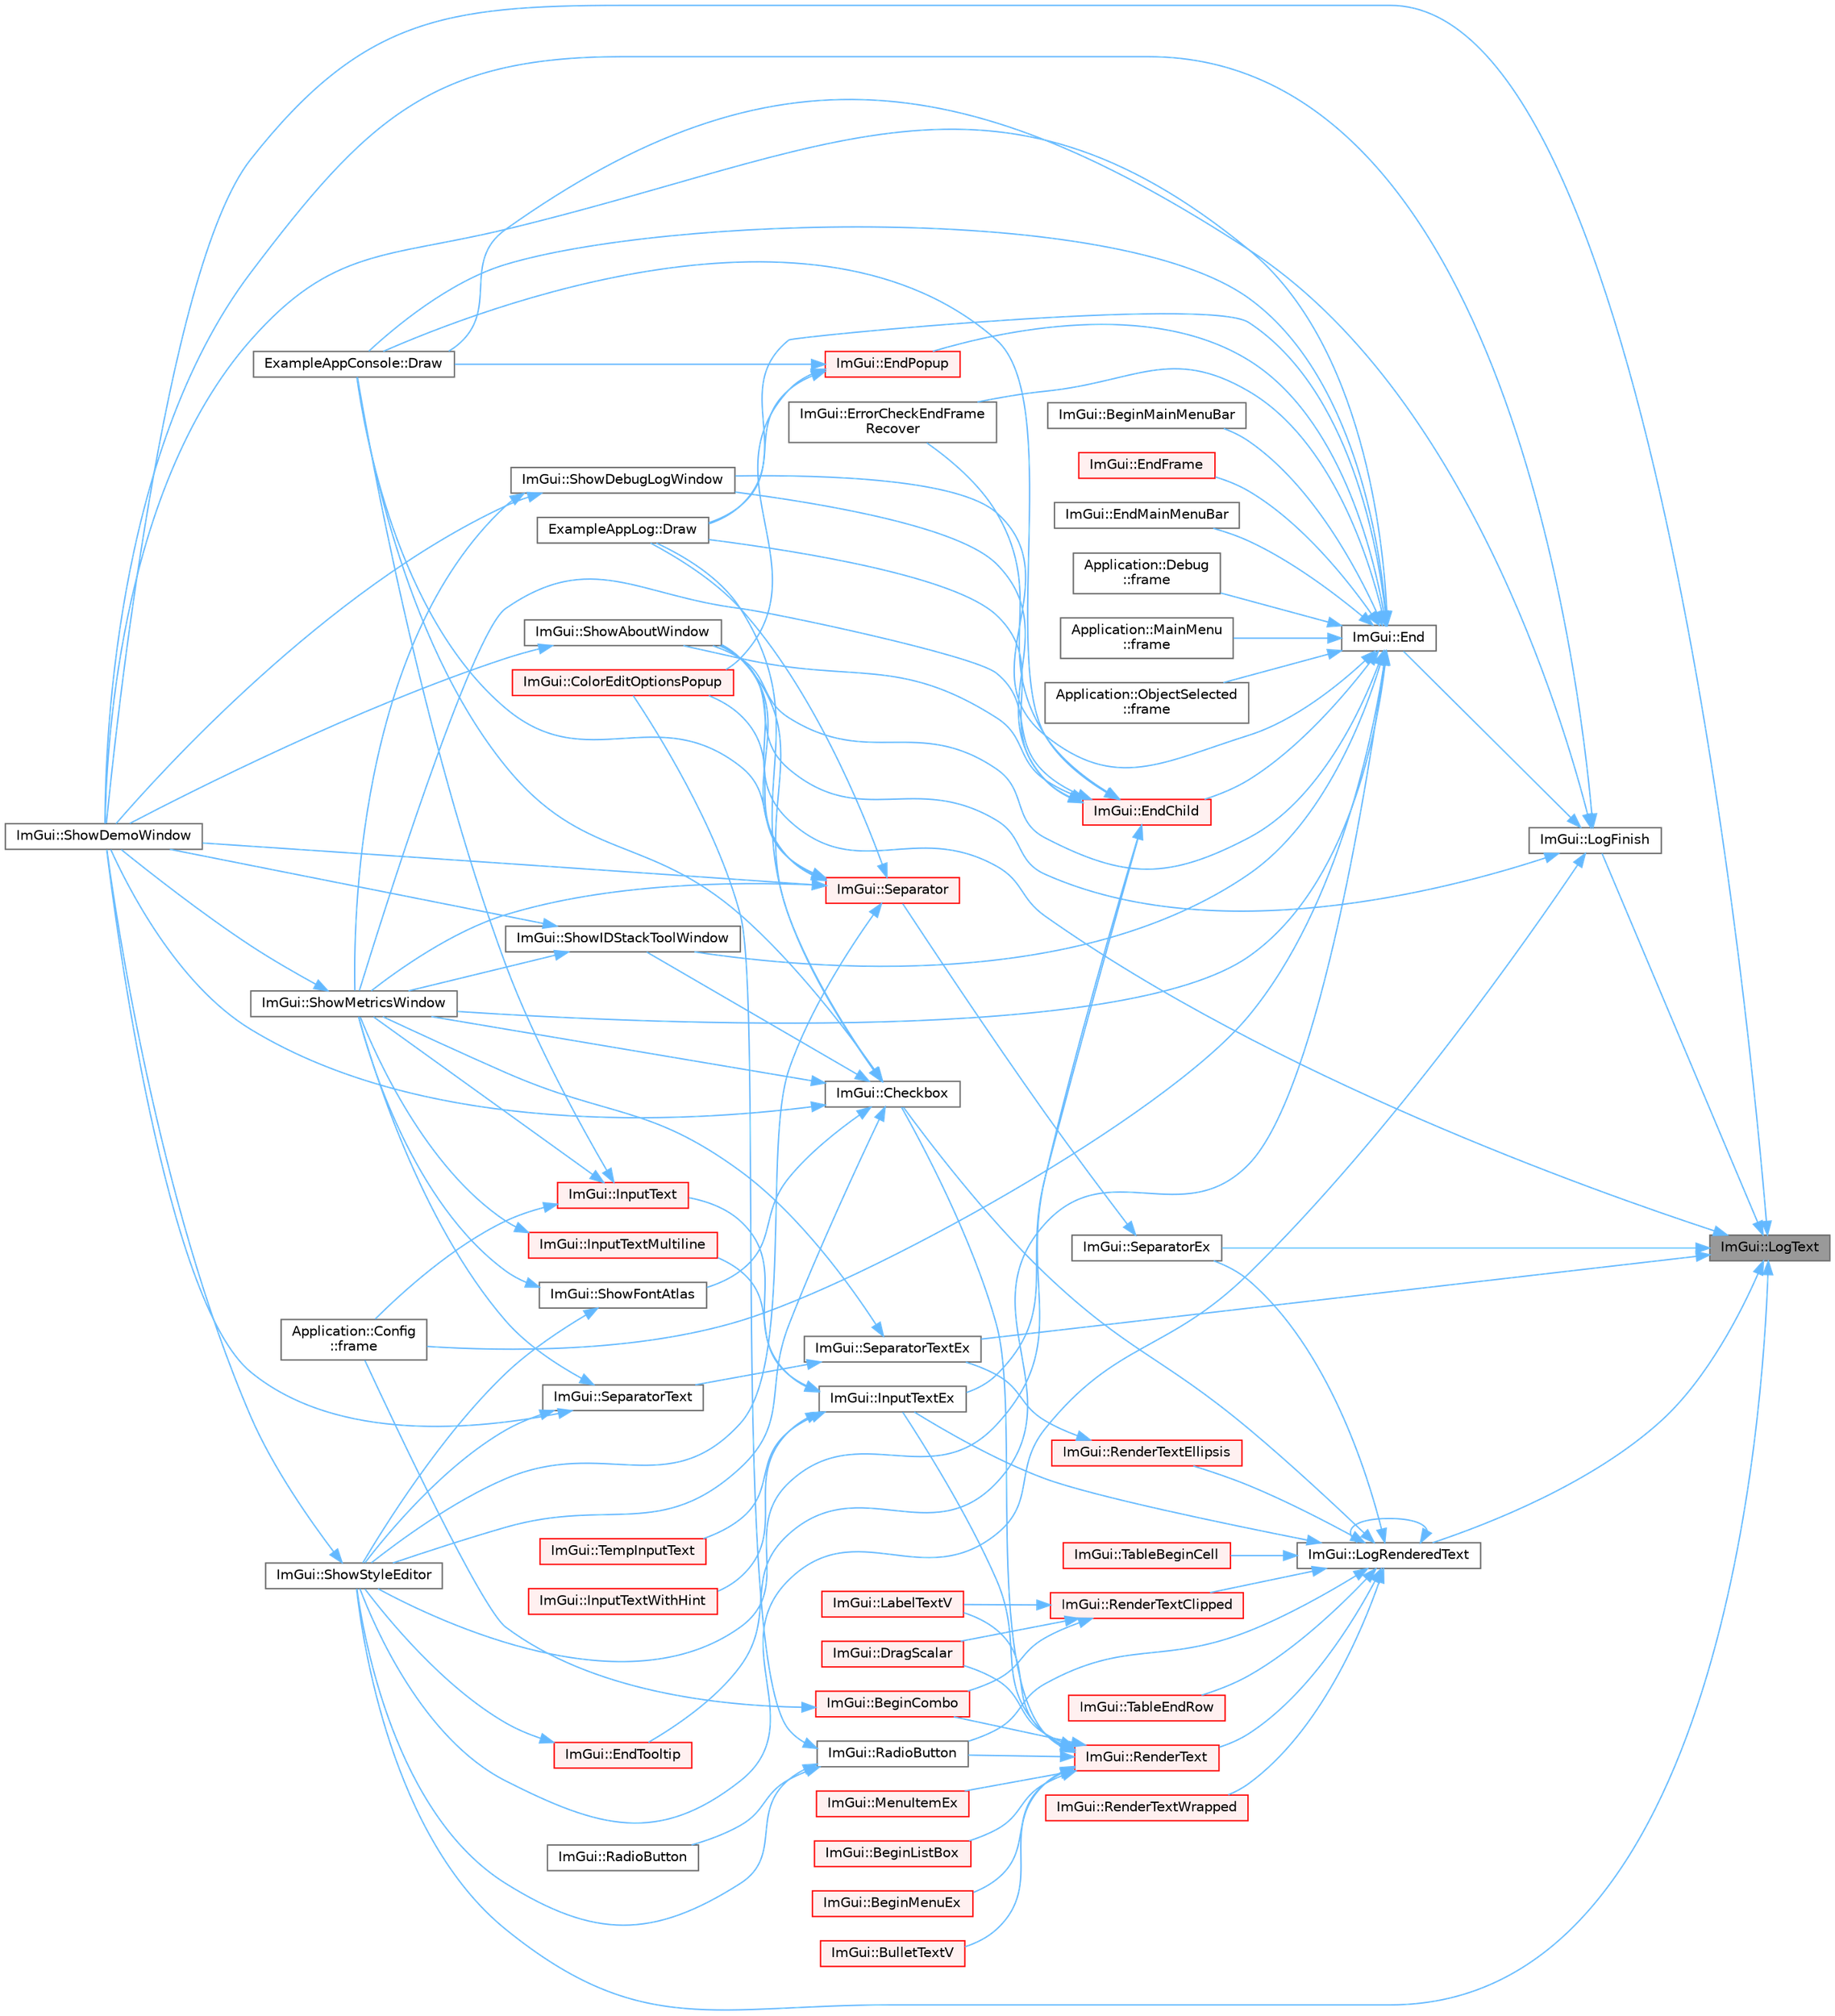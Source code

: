digraph "ImGui::LogText"
{
 // LATEX_PDF_SIZE
  bgcolor="transparent";
  edge [fontname=Helvetica,fontsize=10,labelfontname=Helvetica,labelfontsize=10];
  node [fontname=Helvetica,fontsize=10,shape=box,height=0.2,width=0.4];
  rankdir="RL";
  Node1 [id="Node000001",label="ImGui::LogText",height=0.2,width=0.4,color="gray40", fillcolor="grey60", style="filled", fontcolor="black",tooltip=" "];
  Node1 -> Node2 [id="edge1_Node000001_Node000002",dir="back",color="steelblue1",style="solid",tooltip=" "];
  Node2 [id="Node000002",label="ImGui::LogFinish",height=0.2,width=0.4,color="grey40", fillcolor="white", style="filled",URL="$namespace_im_gui.html#a2ebcd048d1ca025fb972e1c2e920e3f3",tooltip=" "];
  Node2 -> Node3 [id="edge2_Node000002_Node000003",dir="back",color="steelblue1",style="solid",tooltip=" "];
  Node3 [id="Node000003",label="ExampleAppConsole::Draw",height=0.2,width=0.4,color="grey40", fillcolor="white", style="filled",URL="$struct_example_app_console.html#a0518a09c7e8648dd52c7c06df19ac17a",tooltip=" "];
  Node2 -> Node4 [id="edge3_Node000002_Node000004",dir="back",color="steelblue1",style="solid",tooltip=" "];
  Node4 [id="Node000004",label="ImGui::End",height=0.2,width=0.4,color="grey40", fillcolor="white", style="filled",URL="$namespace_im_gui.html#a5479d93794a004c67ceb6d13f37c8254",tooltip=" "];
  Node4 -> Node5 [id="edge4_Node000004_Node000005",dir="back",color="steelblue1",style="solid",tooltip=" "];
  Node5 [id="Node000005",label="ImGui::BeginMainMenuBar",height=0.2,width=0.4,color="grey40", fillcolor="white", style="filled",URL="$namespace_im_gui.html#a55cb9cfb9865204ac6fb21c965784f78",tooltip=" "];
  Node4 -> Node3 [id="edge5_Node000004_Node000003",dir="back",color="steelblue1",style="solid",tooltip=" "];
  Node4 -> Node6 [id="edge6_Node000004_Node000006",dir="back",color="steelblue1",style="solid",tooltip=" "];
  Node6 [id="Node000006",label="ExampleAppLog::Draw",height=0.2,width=0.4,color="grey40", fillcolor="white", style="filled",URL="$struct_example_app_log.html#a5ad3a4bdb89171b84aeaff96948a1f77",tooltip=" "];
  Node4 -> Node7 [id="edge7_Node000004_Node000007",dir="back",color="steelblue1",style="solid",tooltip=" "];
  Node7 [id="Node000007",label="ImGui::EndChild",height=0.2,width=0.4,color="red", fillcolor="#FFF0F0", style="filled",URL="$namespace_im_gui.html#af8de559a88c1442d6df8c1b04c86e997",tooltip=" "];
  Node7 -> Node3 [id="edge8_Node000007_Node000003",dir="back",color="steelblue1",style="solid",tooltip=" "];
  Node7 -> Node6 [id="edge9_Node000007_Node000006",dir="back",color="steelblue1",style="solid",tooltip=" "];
  Node7 -> Node16 [id="edge10_Node000007_Node000016",dir="back",color="steelblue1",style="solid",tooltip=" "];
  Node16 [id="Node000016",label="ImGui::ErrorCheckEndFrame\lRecover",height=0.2,width=0.4,color="grey40", fillcolor="white", style="filled",URL="$namespace_im_gui.html#aaeda60ee2c0b5c2b3f397b237c9928f3",tooltip=" "];
  Node7 -> Node18 [id="edge11_Node000007_Node000018",dir="back",color="steelblue1",style="solid",tooltip=" "];
  Node18 [id="Node000018",label="ImGui::InputTextEx",height=0.2,width=0.4,color="grey40", fillcolor="white", style="filled",URL="$namespace_im_gui.html#af89af17ecc11653f25fea1e50e195de6",tooltip=" "];
  Node18 -> Node19 [id="edge12_Node000018_Node000019",dir="back",color="steelblue1",style="solid",tooltip=" "];
  Node19 [id="Node000019",label="ImGui::InputText",height=0.2,width=0.4,color="red", fillcolor="#FFF0F0", style="filled",URL="$namespace_im_gui.html#aa72b5760a3a206729723a587ac7c8519",tooltip=" "];
  Node19 -> Node3 [id="edge13_Node000019_Node000003",dir="back",color="steelblue1",style="solid",tooltip=" "];
  Node19 -> Node28 [id="edge14_Node000019_Node000028",dir="back",color="steelblue1",style="solid",tooltip=" "];
  Node28 [id="Node000028",label="Application::Config\l::frame",height=0.2,width=0.4,color="grey40", fillcolor="white", style="filled",URL="$class_application_1_1_config.html#a291cc3a874949e121dcf83a3f90681bc",tooltip=" "];
  Node19 -> Node9 [id="edge15_Node000019_Node000009",dir="back",color="steelblue1",style="solid",tooltip=" "];
  Node9 [id="Node000009",label="ImGui::ShowMetricsWindow",height=0.2,width=0.4,color="grey40", fillcolor="white", style="filled",URL="$namespace_im_gui.html#afe7a28c6eb52fff3cc27d5a698fea4ff",tooltip=" "];
  Node9 -> Node10 [id="edge16_Node000009_Node000010",dir="back",color="steelblue1",style="solid",tooltip=" "];
  Node10 [id="Node000010",label="ImGui::ShowDemoWindow",height=0.2,width=0.4,color="grey40", fillcolor="white", style="filled",URL="$namespace_im_gui.html#af95643a0ce4893b9e57c12991922fb18",tooltip=" "];
  Node18 -> Node42 [id="edge17_Node000018_Node000042",dir="back",color="steelblue1",style="solid",tooltip=" "];
  Node42 [id="Node000042",label="ImGui::InputTextMultiline",height=0.2,width=0.4,color="red", fillcolor="#FFF0F0", style="filled",URL="$namespace_im_gui.html#a0470693929ed9930cbf5b737577c2414",tooltip=" "];
  Node42 -> Node9 [id="edge18_Node000042_Node000009",dir="back",color="steelblue1",style="solid",tooltip=" "];
  Node18 -> Node44 [id="edge19_Node000018_Node000044",dir="back",color="steelblue1",style="solid",tooltip=" "];
  Node44 [id="Node000044",label="ImGui::InputTextWithHint",height=0.2,width=0.4,color="red", fillcolor="#FFF0F0", style="filled",URL="$namespace_im_gui.html#aee5a5127f494966ad16e578714e8fac2",tooltip=" "];
  Node18 -> Node46 [id="edge20_Node000018_Node000046",dir="back",color="steelblue1",style="solid",tooltip=" "];
  Node46 [id="Node000046",label="ImGui::TempInputText",height=0.2,width=0.4,color="red", fillcolor="#FFF0F0", style="filled",URL="$namespace_im_gui.html#ae85def71d2fcf5409035b583b315964e",tooltip=" "];
  Node7 -> Node74 [id="edge21_Node000007_Node000074",dir="back",color="steelblue1",style="solid",tooltip=" "];
  Node74 [id="Node000074",label="ImGui::ShowAboutWindow",height=0.2,width=0.4,color="grey40", fillcolor="white", style="filled",URL="$namespace_im_gui.html#ac297462e33309d0540fa459bccdc9304",tooltip=" "];
  Node74 -> Node10 [id="edge22_Node000074_Node000010",dir="back",color="steelblue1",style="solid",tooltip=" "];
  Node7 -> Node75 [id="edge23_Node000007_Node000075",dir="back",color="steelblue1",style="solid",tooltip=" "];
  Node75 [id="Node000075",label="ImGui::ShowDebugLogWindow",height=0.2,width=0.4,color="grey40", fillcolor="white", style="filled",URL="$namespace_im_gui.html#af1b39e70cac2e1b9e62dd3c9d154cbd6",tooltip=" "];
  Node75 -> Node10 [id="edge24_Node000075_Node000010",dir="back",color="steelblue1",style="solid",tooltip=" "];
  Node75 -> Node9 [id="edge25_Node000075_Node000009",dir="back",color="steelblue1",style="solid",tooltip=" "];
  Node7 -> Node9 [id="edge26_Node000007_Node000009",dir="back",color="steelblue1",style="solid",tooltip=" "];
  Node7 -> Node26 [id="edge27_Node000007_Node000026",dir="back",color="steelblue1",style="solid",tooltip=" "];
  Node26 [id="Node000026",label="ImGui::ShowStyleEditor",height=0.2,width=0.4,color="grey40", fillcolor="white", style="filled",URL="$namespace_im_gui.html#ab2eb3dec78d054fe3feab1c091ec5de5",tooltip=" "];
  Node26 -> Node10 [id="edge28_Node000026_Node000010",dir="back",color="steelblue1",style="solid",tooltip=" "];
  Node4 -> Node76 [id="edge29_Node000004_Node000076",dir="back",color="steelblue1",style="solid",tooltip=" "];
  Node76 [id="Node000076",label="ImGui::EndFrame",height=0.2,width=0.4,color="red", fillcolor="#FFF0F0", style="filled",URL="$namespace_im_gui.html#a246c37da45e88a12ade440a0feacb4ee",tooltip=" "];
  Node4 -> Node79 [id="edge30_Node000004_Node000079",dir="back",color="steelblue1",style="solid",tooltip=" "];
  Node79 [id="Node000079",label="ImGui::EndMainMenuBar",height=0.2,width=0.4,color="grey40", fillcolor="white", style="filled",URL="$namespace_im_gui.html#ab92f330c808546b340eb7bdf7e5f7c95",tooltip=" "];
  Node4 -> Node80 [id="edge31_Node000004_Node000080",dir="back",color="steelblue1",style="solid",tooltip=" "];
  Node80 [id="Node000080",label="ImGui::EndPopup",height=0.2,width=0.4,color="red", fillcolor="#FFF0F0", style="filled",URL="$namespace_im_gui.html#aa6a9b5696f2ea7eed7683425fc77b8f2",tooltip=" "];
  Node80 -> Node89 [id="edge32_Node000080_Node000089",dir="back",color="steelblue1",style="solid",tooltip=" "];
  Node89 [id="Node000089",label="ImGui::ColorEditOptionsPopup",height=0.2,width=0.4,color="red", fillcolor="#FFF0F0", style="filled",URL="$namespace_im_gui.html#a6bfb117816d669f8704e5d0c0c0795fe",tooltip=" "];
  Node80 -> Node3 [id="edge33_Node000080_Node000003",dir="back",color="steelblue1",style="solid",tooltip=" "];
  Node80 -> Node6 [id="edge34_Node000080_Node000006",dir="back",color="steelblue1",style="solid",tooltip=" "];
  Node4 -> Node105 [id="edge35_Node000004_Node000105",dir="back",color="steelblue1",style="solid",tooltip=" "];
  Node105 [id="Node000105",label="ImGui::EndTooltip",height=0.2,width=0.4,color="red", fillcolor="#FFF0F0", style="filled",URL="$namespace_im_gui.html#ac8d75c160cfdf43d512f773ca133a1c6",tooltip=" "];
  Node105 -> Node26 [id="edge36_Node000105_Node000026",dir="back",color="steelblue1",style="solid",tooltip=" "];
  Node4 -> Node16 [id="edge37_Node000004_Node000016",dir="back",color="steelblue1",style="solid",tooltip=" "];
  Node4 -> Node28 [id="edge38_Node000004_Node000028",dir="back",color="steelblue1",style="solid",tooltip=" "];
  Node4 -> Node129 [id="edge39_Node000004_Node000129",dir="back",color="steelblue1",style="solid",tooltip=" "];
  Node129 [id="Node000129",label="Application::Debug\l::frame",height=0.2,width=0.4,color="grey40", fillcolor="white", style="filled",URL="$class_application_1_1_debug.html#a26339829cae3b768474358c34eb8ab23",tooltip=" "];
  Node4 -> Node130 [id="edge40_Node000004_Node000130",dir="back",color="steelblue1",style="solid",tooltip=" "];
  Node130 [id="Node000130",label="Application::MainMenu\l::frame",height=0.2,width=0.4,color="grey40", fillcolor="white", style="filled",URL="$class_application_1_1_main_menu.html#a868fe54ddb269b9ab03f0d7d068dd698",tooltip=" "];
  Node4 -> Node31 [id="edge41_Node000004_Node000031",dir="back",color="steelblue1",style="solid",tooltip=" "];
  Node31 [id="Node000031",label="Application::ObjectSelected\l::frame",height=0.2,width=0.4,color="grey40", fillcolor="white", style="filled",URL="$class_application_1_1_object_selected.html#a30dd507edcc6c76dd65cc0cf9dda010a",tooltip=" "];
  Node4 -> Node74 [id="edge42_Node000004_Node000074",dir="back",color="steelblue1",style="solid",tooltip=" "];
  Node4 -> Node75 [id="edge43_Node000004_Node000075",dir="back",color="steelblue1",style="solid",tooltip=" "];
  Node4 -> Node10 [id="edge44_Node000004_Node000010",dir="back",color="steelblue1",style="solid",tooltip=" "];
  Node4 -> Node17 [id="edge45_Node000004_Node000017",dir="back",color="steelblue1",style="solid",tooltip=" "];
  Node17 [id="Node000017",label="ImGui::ShowIDStackToolWindow",height=0.2,width=0.4,color="grey40", fillcolor="white", style="filled",URL="$namespace_im_gui.html#ab4a87bf4a874a8e5872b60b4a9b1d99e",tooltip=" "];
  Node17 -> Node10 [id="edge46_Node000017_Node000010",dir="back",color="steelblue1",style="solid",tooltip=" "];
  Node17 -> Node9 [id="edge47_Node000017_Node000009",dir="back",color="steelblue1",style="solid",tooltip=" "];
  Node4 -> Node9 [id="edge48_Node000004_Node000009",dir="back",color="steelblue1",style="solid",tooltip=" "];
  Node2 -> Node74 [id="edge49_Node000002_Node000074",dir="back",color="steelblue1",style="solid",tooltip=" "];
  Node2 -> Node10 [id="edge50_Node000002_Node000010",dir="back",color="steelblue1",style="solid",tooltip=" "];
  Node2 -> Node26 [id="edge51_Node000002_Node000026",dir="back",color="steelblue1",style="solid",tooltip=" "];
  Node1 -> Node131 [id="edge52_Node000001_Node000131",dir="back",color="steelblue1",style="solid",tooltip=" "];
  Node131 [id="Node000131",label="ImGui::LogRenderedText",height=0.2,width=0.4,color="grey40", fillcolor="white", style="filled",URL="$namespace_im_gui.html#a7a0d62e33f2236ec2f789e24ca0fb56f",tooltip=" "];
  Node131 -> Node132 [id="edge53_Node000131_Node000132",dir="back",color="steelblue1",style="solid",tooltip=" "];
  Node132 [id="Node000132",label="ImGui::Checkbox",height=0.2,width=0.4,color="grey40", fillcolor="white", style="filled",URL="$namespace_im_gui.html#a57d73c1d0ef807fef734d91024092027",tooltip=" "];
  Node132 -> Node3 [id="edge54_Node000132_Node000003",dir="back",color="steelblue1",style="solid",tooltip=" "];
  Node132 -> Node6 [id="edge55_Node000132_Node000006",dir="back",color="steelblue1",style="solid",tooltip=" "];
  Node132 -> Node74 [id="edge56_Node000132_Node000074",dir="back",color="steelblue1",style="solid",tooltip=" "];
  Node132 -> Node10 [id="edge57_Node000132_Node000010",dir="back",color="steelblue1",style="solid",tooltip=" "];
  Node132 -> Node51 [id="edge58_Node000132_Node000051",dir="back",color="steelblue1",style="solid",tooltip=" "];
  Node51 [id="Node000051",label="ImGui::ShowFontAtlas",height=0.2,width=0.4,color="grey40", fillcolor="white", style="filled",URL="$namespace_im_gui.html#acab51ec2b39577845309f24535381038",tooltip=" "];
  Node51 -> Node9 [id="edge59_Node000051_Node000009",dir="back",color="steelblue1",style="solid",tooltip=" "];
  Node51 -> Node26 [id="edge60_Node000051_Node000026",dir="back",color="steelblue1",style="solid",tooltip=" "];
  Node132 -> Node17 [id="edge61_Node000132_Node000017",dir="back",color="steelblue1",style="solid",tooltip=" "];
  Node132 -> Node9 [id="edge62_Node000132_Node000009",dir="back",color="steelblue1",style="solid",tooltip=" "];
  Node132 -> Node26 [id="edge63_Node000132_Node000026",dir="back",color="steelblue1",style="solid",tooltip=" "];
  Node131 -> Node18 [id="edge64_Node000131_Node000018",dir="back",color="steelblue1",style="solid",tooltip=" "];
  Node131 -> Node131 [id="edge65_Node000131_Node000131",dir="back",color="steelblue1",style="solid",tooltip=" "];
  Node131 -> Node133 [id="edge66_Node000131_Node000133",dir="back",color="steelblue1",style="solid",tooltip=" "];
  Node133 [id="Node000133",label="ImGui::RadioButton",height=0.2,width=0.4,color="grey40", fillcolor="white", style="filled",URL="$namespace_im_gui.html#a6b146763845cbad5a4144772279631bc",tooltip=" "];
  Node133 -> Node89 [id="edge67_Node000133_Node000089",dir="back",color="steelblue1",style="solid",tooltip=" "];
  Node133 -> Node134 [id="edge68_Node000133_Node000134",dir="back",color="steelblue1",style="solid",tooltip=" "];
  Node134 [id="Node000134",label="ImGui::RadioButton",height=0.2,width=0.4,color="grey40", fillcolor="white", style="filled",URL="$namespace_im_gui.html#a018d2b61d2f00bb7a9dd2b1f933b93a5",tooltip=" "];
  Node133 -> Node26 [id="edge69_Node000133_Node000026",dir="back",color="steelblue1",style="solid",tooltip=" "];
  Node131 -> Node135 [id="edge70_Node000131_Node000135",dir="back",color="steelblue1",style="solid",tooltip=" "];
  Node135 [id="Node000135",label="ImGui::RenderText",height=0.2,width=0.4,color="red", fillcolor="#FFF0F0", style="filled",URL="$namespace_im_gui.html#a9971ce57f2a288ac3a12df886c5550d1",tooltip=" "];
  Node135 -> Node82 [id="edge71_Node000135_Node000082",dir="back",color="steelblue1",style="solid",tooltip=" "];
  Node82 [id="Node000082",label="ImGui::BeginCombo",height=0.2,width=0.4,color="red", fillcolor="#FFF0F0", style="filled",URL="$namespace_im_gui.html#aa895095bdc7a2907375c555e245575ea",tooltip=" "];
  Node82 -> Node28 [id="edge72_Node000082_Node000028",dir="back",color="steelblue1",style="solid",tooltip=" "];
  Node135 -> Node136 [id="edge73_Node000135_Node000136",dir="back",color="steelblue1",style="solid",tooltip=" "];
  Node136 [id="Node000136",label="ImGui::BeginListBox",height=0.2,width=0.4,color="red", fillcolor="#FFF0F0", style="filled",URL="$namespace_im_gui.html#a2f37c541760a39c189ebdd86c15b60d9",tooltip=" "];
  Node135 -> Node86 [id="edge74_Node000135_Node000086",dir="back",color="steelblue1",style="solid",tooltip=" "];
  Node86 [id="Node000086",label="ImGui::BeginMenuEx",height=0.2,width=0.4,color="red", fillcolor="#FFF0F0", style="filled",URL="$namespace_im_gui.html#a8dc671f87ed281b6445ce6ae4ab25183",tooltip=" "];
  Node135 -> Node137 [id="edge75_Node000135_Node000137",dir="back",color="steelblue1",style="solid",tooltip=" "];
  Node137 [id="Node000137",label="ImGui::BulletTextV",height=0.2,width=0.4,color="red", fillcolor="#FFF0F0", style="filled",URL="$namespace_im_gui.html#af8f4b5e96c745e205974857f9a584583",tooltip=" "];
  Node135 -> Node132 [id="edge76_Node000135_Node000132",dir="back",color="steelblue1",style="solid",tooltip=" "];
  Node135 -> Node48 [id="edge77_Node000135_Node000048",dir="back",color="steelblue1",style="solid",tooltip=" "];
  Node48 [id="Node000048",label="ImGui::DragScalar",height=0.2,width=0.4,color="red", fillcolor="#FFF0F0", style="filled",URL="$namespace_im_gui.html#a17d8926e8f44a6d00575b12081c51fe0",tooltip=" "];
  Node135 -> Node18 [id="edge78_Node000135_Node000018",dir="back",color="steelblue1",style="solid",tooltip=" "];
  Node135 -> Node145 [id="edge79_Node000135_Node000145",dir="back",color="steelblue1",style="solid",tooltip=" "];
  Node145 [id="Node000145",label="ImGui::LabelTextV",height=0.2,width=0.4,color="red", fillcolor="#FFF0F0", style="filled",URL="$namespace_im_gui.html#a55e5a7edb676a8f5cd7f65443138a8a0",tooltip=" "];
  Node135 -> Node147 [id="edge80_Node000135_Node000147",dir="back",color="steelblue1",style="solid",tooltip=" "];
  Node147 [id="Node000147",label="ImGui::MenuItemEx",height=0.2,width=0.4,color="red", fillcolor="#FFF0F0", style="filled",URL="$namespace_im_gui.html#ab5e6e4c78805615fb4d26d4918031f9c",tooltip=" "];
  Node135 -> Node133 [id="edge81_Node000135_Node000133",dir="back",color="steelblue1",style="solid",tooltip=" "];
  Node131 -> Node185 [id="edge82_Node000131_Node000185",dir="back",color="steelblue1",style="solid",tooltip=" "];
  Node185 [id="Node000185",label="ImGui::RenderTextClipped",height=0.2,width=0.4,color="red", fillcolor="#FFF0F0", style="filled",URL="$namespace_im_gui.html#ab362eafae794c7364a6b96ea06f38eb9",tooltip=" "];
  Node185 -> Node82 [id="edge83_Node000185_Node000082",dir="back",color="steelblue1",style="solid",tooltip=" "];
  Node185 -> Node48 [id="edge84_Node000185_Node000048",dir="back",color="steelblue1",style="solid",tooltip=" "];
  Node185 -> Node145 [id="edge85_Node000185_Node000145",dir="back",color="steelblue1",style="solid",tooltip=" "];
  Node131 -> Node189 [id="edge86_Node000131_Node000189",dir="back",color="steelblue1",style="solid",tooltip=" "];
  Node189 [id="Node000189",label="ImGui::RenderTextEllipsis",height=0.2,width=0.4,color="red", fillcolor="#FFF0F0", style="filled",URL="$namespace_im_gui.html#a029bab9f4602be86178307b168975a6d",tooltip=" "];
  Node189 -> Node190 [id="edge87_Node000189_Node000190",dir="back",color="steelblue1",style="solid",tooltip=" "];
  Node190 [id="Node000190",label="ImGui::SeparatorTextEx",height=0.2,width=0.4,color="grey40", fillcolor="white", style="filled",URL="$namespace_im_gui.html#a14e42bfa66f05d0ae2304e27ee1fb2b3",tooltip=" "];
  Node190 -> Node191 [id="edge88_Node000190_Node000191",dir="back",color="steelblue1",style="solid",tooltip=" "];
  Node191 [id="Node000191",label="ImGui::SeparatorText",height=0.2,width=0.4,color="grey40", fillcolor="white", style="filled",URL="$namespace_im_gui.html#a35e04f2c996f8634bfda0fa1c07572d9",tooltip=" "];
  Node191 -> Node10 [id="edge89_Node000191_Node000010",dir="back",color="steelblue1",style="solid",tooltip=" "];
  Node191 -> Node9 [id="edge90_Node000191_Node000009",dir="back",color="steelblue1",style="solid",tooltip=" "];
  Node191 -> Node26 [id="edge91_Node000191_Node000026",dir="back",color="steelblue1",style="solid",tooltip=" "];
  Node190 -> Node9 [id="edge92_Node000190_Node000009",dir="back",color="steelblue1",style="solid",tooltip=" "];
  Node131 -> Node193 [id="edge93_Node000131_Node000193",dir="back",color="steelblue1",style="solid",tooltip=" "];
  Node193 [id="Node000193",label="ImGui::RenderTextWrapped",height=0.2,width=0.4,color="red", fillcolor="#FFF0F0", style="filled",URL="$namespace_im_gui.html#aa483b40f6899e1b289b4bf6c2673d1d2",tooltip=" "];
  Node131 -> Node194 [id="edge94_Node000131_Node000194",dir="back",color="steelblue1",style="solid",tooltip=" "];
  Node194 [id="Node000194",label="ImGui::SeparatorEx",height=0.2,width=0.4,color="grey40", fillcolor="white", style="filled",URL="$namespace_im_gui.html#acd77978447d71b3113ad084dfde1fe18",tooltip=" "];
  Node194 -> Node195 [id="edge95_Node000194_Node000195",dir="back",color="steelblue1",style="solid",tooltip=" "];
  Node195 [id="Node000195",label="ImGui::Separator",height=0.2,width=0.4,color="red", fillcolor="#FFF0F0", style="filled",URL="$namespace_im_gui.html#a191123597a5084d003c8beac7eeb029e",tooltip=" "];
  Node195 -> Node89 [id="edge96_Node000195_Node000089",dir="back",color="steelblue1",style="solid",tooltip=" "];
  Node195 -> Node3 [id="edge97_Node000195_Node000003",dir="back",color="steelblue1",style="solid",tooltip=" "];
  Node195 -> Node6 [id="edge98_Node000195_Node000006",dir="back",color="steelblue1",style="solid",tooltip=" "];
  Node195 -> Node74 [id="edge99_Node000195_Node000074",dir="back",color="steelblue1",style="solid",tooltip=" "];
  Node195 -> Node10 [id="edge100_Node000195_Node000010",dir="back",color="steelblue1",style="solid",tooltip=" "];
  Node195 -> Node9 [id="edge101_Node000195_Node000009",dir="back",color="steelblue1",style="solid",tooltip=" "];
  Node195 -> Node26 [id="edge102_Node000195_Node000026",dir="back",color="steelblue1",style="solid",tooltip=" "];
  Node131 -> Node196 [id="edge103_Node000131_Node000196",dir="back",color="steelblue1",style="solid",tooltip=" "];
  Node196 [id="Node000196",label="ImGui::TableBeginCell",height=0.2,width=0.4,color="red", fillcolor="#FFF0F0", style="filled",URL="$namespace_im_gui.html#ab6578920318c60f3a18daee1d8711103",tooltip=" "];
  Node131 -> Node198 [id="edge104_Node000131_Node000198",dir="back",color="steelblue1",style="solid",tooltip=" "];
  Node198 [id="Node000198",label="ImGui::TableEndRow",height=0.2,width=0.4,color="red", fillcolor="#FFF0F0", style="filled",URL="$namespace_im_gui.html#a6bc4ce6f7ff9f8268473f5e538a1181f",tooltip=" "];
  Node1 -> Node194 [id="edge105_Node000001_Node000194",dir="back",color="steelblue1",style="solid",tooltip=" "];
  Node1 -> Node190 [id="edge106_Node000001_Node000190",dir="back",color="steelblue1",style="solid",tooltip=" "];
  Node1 -> Node74 [id="edge107_Node000001_Node000074",dir="back",color="steelblue1",style="solid",tooltip=" "];
  Node1 -> Node10 [id="edge108_Node000001_Node000010",dir="back",color="steelblue1",style="solid",tooltip=" "];
  Node1 -> Node26 [id="edge109_Node000001_Node000026",dir="back",color="steelblue1",style="solid",tooltip=" "];
}
